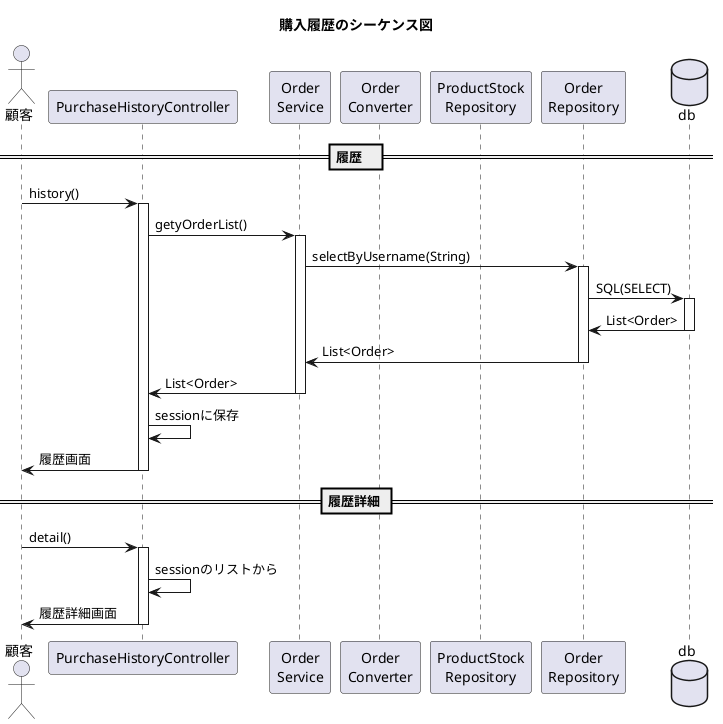 @startuml

title 購入履歴のシーケンス図
actor "顧客" as user
participant "PurchaseHistoryController" as controller
participant "Order\nService" as service
participant "Order\nConverter" as helper
participant "ProductStock\nRepository" as repository1
participant "Order\nRepository" as repository2
database "db" as db

== 履歴　==
user -> controller++:history()
controller -> service++:getyOrderList()
service -> repository2++:selectByUsername(String)
repository2 -> db++:SQL(SELECT)
db -> repository2--:List<Order>
repository2 -> service--:List<Order>
service -> controller--:List<Order>
controller -> controller:sessionに保存
controller -> user--:履歴画面

== 履歴詳細 ==
user -> controller++:detail()
controller -> controller:sessionのリストから
controller -> user--:履歴詳細画面


@enduml